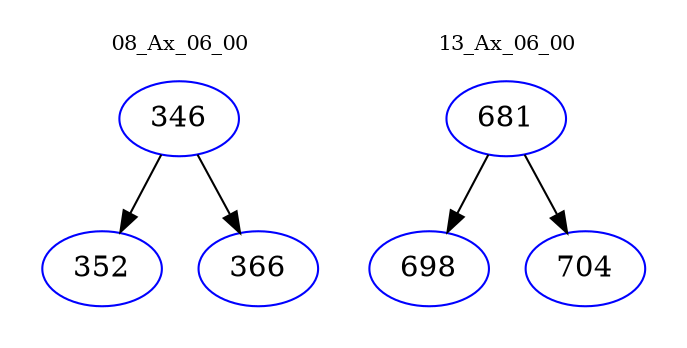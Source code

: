 digraph{
subgraph cluster_0 {
color = white
label = "08_Ax_06_00";
fontsize=10;
T0_346 [label="346", color="blue"]
T0_346 -> T0_352 [color="black"]
T0_352 [label="352", color="blue"]
T0_346 -> T0_366 [color="black"]
T0_366 [label="366", color="blue"]
}
subgraph cluster_1 {
color = white
label = "13_Ax_06_00";
fontsize=10;
T1_681 [label="681", color="blue"]
T1_681 -> T1_698 [color="black"]
T1_698 [label="698", color="blue"]
T1_681 -> T1_704 [color="black"]
T1_704 [label="704", color="blue"]
}
}
